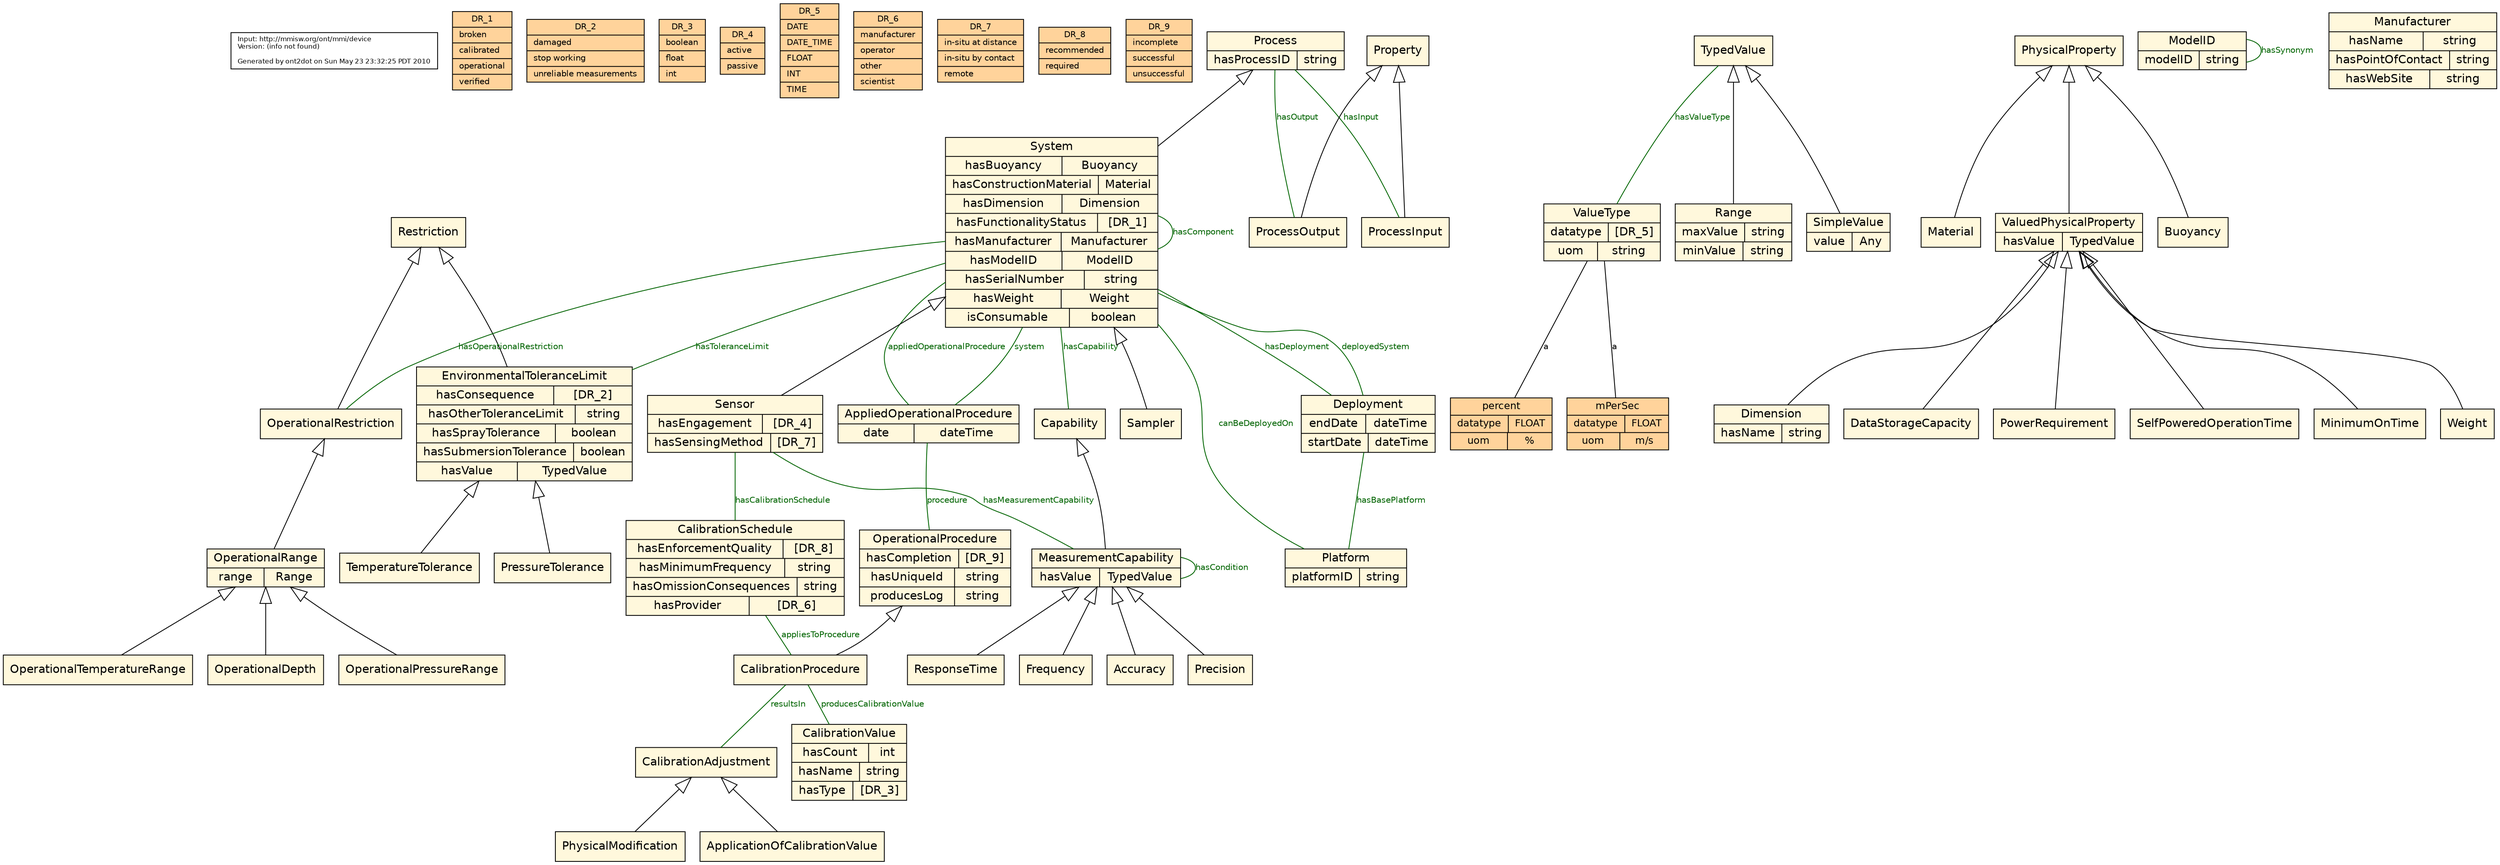 # generated by org.mmisw.ont2dot.impl.jena.DotGeneratorJenaImpl on Sun May 23 23:32:25 PDT 2010
# --separate http://mmisw.org/ont/mmi/device/{TypedValue,PhysicalProperty,ModelID,Manufacturer}
# Input: http://mmisw.org/ont/mmi/device
# 

digraph {
"__generated_by__"  [ fontname="helvetica", fontsize=8, shape=box, label="\
Input: http://mmisw.org/ont/mmi/device\l\
Version: (info not found) \l\
\r\
Generated by ont2dot on Sun May 23 23:32:25 PDT 2010\r" ]

  node [ fontname="helvetica", fontsize=14, ];
  edge [ fontname="helvetica", fontsize=10, ];

 //////////
 // data ranges
  node [ shape=record, fillcolor=burlywood1, style=filled, fontsize=10, ]; 
  "7e1fa9a1:128c9030e10:-7fd5"  [ label="{DR_1|broken\l|calibrated\l|operational\l|verified\l}" ]
  "7e1fa9a1:128c9030e10:-7fd9"  [ label="{DR_2|damaged\l|stop working\l|unreliable measurements\l}" ]
  "7e1fa9a1:128c9030e10:-7fdd"  [ label="{DR_3|boolean\l|float\l|int\l}" ]
  "7e1fa9a1:128c9030e10:-7fe0"  [ label="{DR_4|active\l|passive\l}" ]
  "7e1fa9a1:128c9030e10:-7fe6"  [ label="{DR_5|DATE\l|DATE_TIME\l|FLOAT\l|INT\l|TIME\l}" ]
  "7e1fa9a1:128c9030e10:-7feb"  [ label="{DR_6|manufacturer\l|operator\l|other\l|scientist\l}" ]
  "7e1fa9a1:128c9030e10:-7fef"  [ label="{DR_7|in-situ at distance\l|in-situ by contact\l|remote\l}" ]
  "7e1fa9a1:128c9030e10:-7ff2"  [ label="{DR_8|recommended\l|required\l}" ]
  "7e1fa9a1:128c9030e10:-7ff6"  [ label="{DR_9|incomplete\l|successful\l|unsuccessful\l}" ]

 //////////
 // classes
  node [ shape=record, fillcolor=cornsilk, style=filled, fontname="helvetica", fontsize=14, ];
  "http://mmisw.org/ont/mmi/device/OperationalTemperatureRange"   [  label="OperationalTemperatureRange"  ]
  "http://mmisw.org/ont/mmi/device/AppliedOperationalProcedure"   [ shape=record, label="{AppliedOperationalProcedure|{date|dateTime}}"  ]
  "http://mmisw.org/ont/mmi/device/PhysicalModification"   [  label="PhysicalModification"  ]
  "http://mmisw.org/ont/mmi/device/TypedValue"   [  label="TypedValue"  ]
  "http://mmisw.org/ont/mmi/device/ValueType"   [ shape=record, label="{ValueType|{datatype|[DR_5]}|{uom|string}}"  ]
  "http://mmisw.org/ont/mmi/device/Range"   [ shape=record, label="{Range|{maxValue|string}|{minValue|string}}"  ]
  "http://mmisw.org/ont/mmi/device/OperationalDepth"   [  label="OperationalDepth"  ]
  "http://mmisw.org/ont/mmi/device/Process"   [ shape=record, label="{Process|{hasProcessID|string}}"  ]
  "http://mmisw.org/ont/mmi/device/OperationalPressureRange"   [  label="OperationalPressureRange"  ]
  "http://mmisw.org/ont/mmi/device/CalibrationProcedure"   [  label="CalibrationProcedure"  ]
  "http://mmisw.org/ont/mmi/device/TemperatureTolerance"   [  label="TemperatureTolerance"  ]
  "http://mmisw.org/ont/mmi/device/Material"   [  label="Material"  ]
  "http://mmisw.org/ont/mmi/device/CalibrationSchedule"   [ shape=record, label="{CalibrationSchedule|{hasEnforcementQuality|[DR_8]}|{hasMinimumFrequency|string}|{hasOmissionConsequences|string}|{hasProvider|[DR_6]}}"  ]
  "http://mmisw.org/ont/mmi/device/Sampler"   [  label="Sampler"  ]
  "http://mmisw.org/ont/mmi/device/ProcessOutput"   [  label="ProcessOutput"  ]
  "http://mmisw.org/ont/mmi/device/OperationalRange"   [ shape=record, label="{OperationalRange|{range|Range}}"  ]
  "http://mmisw.org/ont/mmi/device/SimpleValue"   [ shape=record, label="{SimpleValue|{value|Any}}"  ]
  "http://mmisw.org/ont/mmi/device/Capability"   [  label="Capability"  ]
  "http://mmisw.org/ont/mmi/device/ResponseTime"   [  label="ResponseTime"  ]
  "http://mmisw.org/ont/mmi/device/Dimension"   [ shape=record, label="{Dimension|{hasName|string}}"  ]
  "http://mmisw.org/ont/mmi/device/PhysicalProperty"   [  label="PhysicalProperty"  ]
  "http://mmisw.org/ont/mmi/device/PressureTolerance"   [  label="PressureTolerance"  ]
  "http://mmisw.org/ont/mmi/device/DataStorageCapacity"   [  label="DataStorageCapacity"  ]
  "http://mmisw.org/ont/mmi/device/CalibrationAdjustment"   [  label="CalibrationAdjustment"  ]
  "http://mmisw.org/ont/mmi/device/Frequency"   [  label="Frequency"  ]
  "http://mmisw.org/ont/mmi/device/ValuedPhysicalProperty"   [ shape=record, label="{ValuedPhysicalProperty|{hasValue|TypedValue}}"  ]
  "http://mmisw.org/ont/mmi/device/OperationalRestriction"   [  label="OperationalRestriction"  ]
  "http://mmisw.org/ont/mmi/device/ApplicationOfCalibrationValue"   [  label="ApplicationOfCalibrationValue"  ]
  "http://mmisw.org/ont/mmi/device/Platform"   [ shape=record, label="{Platform|{platformID|string}}"  ]
  "http://mmisw.org/ont/mmi/device/PowerRequirement"   [  label="PowerRequirement"  ]
  "http://mmisw.org/ont/mmi/device/SelfPoweredOperationTime"   [  label="SelfPoweredOperationTime"  ]
  "http://mmisw.org/ont/mmi/device/ModelID"   [ shape=record, label="{ModelID|{modelID|string}}"  ]
  "http://mmisw.org/ont/mmi/device/CalibrationValue"   [ shape=record, label="{CalibrationValue|{hasCount|int}|{hasName|string}|{hasType|[DR_3]}}"  ]
  "http://mmisw.org/ont/mmi/device/Restriction"   [  label="Restriction"  ]
  "http://mmisw.org/ont/mmi/device/System"   [ shape=record, label="{System|{hasBuoyancy|Buoyancy}|{hasConstructionMaterial|Material}|{hasDimension|Dimension}|{hasFunctionalityStatus|[DR_1]}|{hasManufacturer|Manufacturer}|{hasModelID|ModelID}|{hasSerialNumber|string}|{hasWeight|Weight}|{isConsumable|boolean}}"  ]
  "http://mmisw.org/ont/mmi/device/Manufacturer"   [ shape=record, label="{Manufacturer|{hasName|string}|{hasPointOfContact|string}|{hasWebSite|string}}"  ]
  "http://mmisw.org/ont/mmi/device/Buoyancy"   [  label="Buoyancy"  ]
  "http://mmisw.org/ont/mmi/device/Deployment"   [ shape=record, label="{Deployment|{endDate|dateTime}|{startDate|dateTime}}"  ]
  "http://mmisw.org/ont/mmi/device/MeasurementCapability"   [ shape=record, label="{MeasurementCapability|{hasValue|TypedValue}}"  ]
  "http://mmisw.org/ont/mmi/device/Sensor"   [ shape=record, label="{Sensor|{hasEngagement|[DR_4]}|{hasSensingMethod|[DR_7]}}"  ]
  "http://mmisw.org/ont/mmi/device/Property"   [  label="Property"  ]
  "http://mmisw.org/ont/mmi/device/MinimumOnTime"   [  label="MinimumOnTime"  ]
  "http://mmisw.org/ont/mmi/device/OperationalProcedure"   [ shape=record, label="{OperationalProcedure|{hasCompletion|[DR_9]}|{hasUniqueId|string}|{producesLog|string}}"  ]
  "http://mmisw.org/ont/mmi/device/ProcessInput"   [  label="ProcessInput"  ]
  "http://mmisw.org/ont/mmi/device/Accuracy"   [  label="Accuracy"  ]
  "http://mmisw.org/ont/mmi/device/EnvironmentalToleranceLimit"   [ shape=record, label="{EnvironmentalToleranceLimit|{hasConsequence|[DR_2]}|{hasOtherToleranceLimit|string}|{hasSprayTolerance|boolean}|{hasSubmersionTolerance|boolean}|{hasValue|TypedValue}}"  ]
  "http://mmisw.org/ont/mmi/device/Precision"   [  label="Precision"  ]
  "http://mmisw.org/ont/mmi/device/Weight"   [  label="Weight"  ]

 ////////////////////////
 // subclass declarations
  edge   [ dir=back, arrowtail=onormal, arrowhead=none, arrowsize=2.0, ]; 
  "http://mmisw.org/ont/mmi/device/OperationalRange"  ->  "http://mmisw.org/ont/mmi/device/OperationalTemperatureRange"
  "http://mmisw.org/ont/mmi/device/CalibrationAdjustment"  ->  "http://mmisw.org/ont/mmi/device/PhysicalModification"
  "http://mmisw.org/ont/mmi/device/TypedValue"  ->  "http://mmisw.org/ont/mmi/device/Range"
  "http://mmisw.org/ont/mmi/device/OperationalRange"  ->  "http://mmisw.org/ont/mmi/device/OperationalDepth"
  "http://mmisw.org/ont/mmi/device/OperationalRange"  ->  "http://mmisw.org/ont/mmi/device/OperationalPressureRange"
  "http://mmisw.org/ont/mmi/device/OperationalProcedure"  ->  "http://mmisw.org/ont/mmi/device/CalibrationProcedure"
  "http://mmisw.org/ont/mmi/device/EnvironmentalToleranceLimit"  ->  "http://mmisw.org/ont/mmi/device/TemperatureTolerance"
  "http://mmisw.org/ont/mmi/device/PhysicalProperty"  ->  "http://mmisw.org/ont/mmi/device/Material"
  "http://mmisw.org/ont/mmi/device/System"  ->  "http://mmisw.org/ont/mmi/device/Sampler"
  "http://mmisw.org/ont/mmi/device/Property"  ->  "http://mmisw.org/ont/mmi/device/ProcessOutput"
  "http://mmisw.org/ont/mmi/device/OperationalRestriction"  ->  "http://mmisw.org/ont/mmi/device/OperationalRange"
  "http://mmisw.org/ont/mmi/device/TypedValue"  ->  "http://mmisw.org/ont/mmi/device/SimpleValue"
  "http://mmisw.org/ont/mmi/device/MeasurementCapability"  ->  "http://mmisw.org/ont/mmi/device/ResponseTime"
  "http://mmisw.org/ont/mmi/device/ValuedPhysicalProperty"  ->  "http://mmisw.org/ont/mmi/device/Dimension"
  "http://mmisw.org/ont/mmi/device/EnvironmentalToleranceLimit"  ->  "http://mmisw.org/ont/mmi/device/PressureTolerance"
  "http://mmisw.org/ont/mmi/device/ValuedPhysicalProperty"  ->  "http://mmisw.org/ont/mmi/device/DataStorageCapacity"
  "http://mmisw.org/ont/mmi/device/MeasurementCapability"  ->  "http://mmisw.org/ont/mmi/device/Frequency"
  "http://mmisw.org/ont/mmi/device/PhysicalProperty"  ->  "http://mmisw.org/ont/mmi/device/ValuedPhysicalProperty"
  "http://mmisw.org/ont/mmi/device/Restriction"  ->  "http://mmisw.org/ont/mmi/device/OperationalRestriction"
  "http://mmisw.org/ont/mmi/device/CalibrationAdjustment"  ->  "http://mmisw.org/ont/mmi/device/ApplicationOfCalibrationValue"
  "http://mmisw.org/ont/mmi/device/ValuedPhysicalProperty"  ->  "http://mmisw.org/ont/mmi/device/PowerRequirement"
  "http://mmisw.org/ont/mmi/device/ValuedPhysicalProperty"  ->  "http://mmisw.org/ont/mmi/device/SelfPoweredOperationTime"
  "http://mmisw.org/ont/mmi/device/Process"  ->  "http://mmisw.org/ont/mmi/device/System"
  "http://mmisw.org/ont/mmi/device/PhysicalProperty"  ->  "http://mmisw.org/ont/mmi/device/Buoyancy"
  "http://mmisw.org/ont/mmi/device/Capability"  ->  "http://mmisw.org/ont/mmi/device/MeasurementCapability"
  "http://mmisw.org/ont/mmi/device/System"  ->  "http://mmisw.org/ont/mmi/device/Sensor"
  "http://mmisw.org/ont/mmi/device/ValuedPhysicalProperty"  ->  "http://mmisw.org/ont/mmi/device/MinimumOnTime"
  "http://mmisw.org/ont/mmi/device/Property"  ->  "http://mmisw.org/ont/mmi/device/ProcessInput"
  "http://mmisw.org/ont/mmi/device/MeasurementCapability"  ->  "http://mmisw.org/ont/mmi/device/Accuracy"
  "http://mmisw.org/ont/mmi/device/Restriction"  ->  "http://mmisw.org/ont/mmi/device/EnvironmentalToleranceLimit"
  "http://mmisw.org/ont/mmi/device/MeasurementCapability"  ->  "http://mmisw.org/ont/mmi/device/Precision"
  "http://mmisw.org/ont/mmi/device/ValuedPhysicalProperty"  ->  "http://mmisw.org/ont/mmi/device/Weight"

 ////////////////////
 // properties
  edge [ dir=back, color=darkgreen, fontcolor=darkgreen, fontsize=10, arrowhead=vee, arrowtail=none, arrowsize=1.0]; 
  "http://mmisw.org/ont/mmi/device/Sensor"  ->  "http://mmisw.org/ont/mmi/device/CalibrationSchedule"  [ label="hasCalibrationSchedule"  ]
  "http://mmisw.org/ont/mmi/device/System"  ->  "http://mmisw.org/ont/mmi/device/Deployment"  [ label="hasDeployment"  ]
  "http://mmisw.org/ont/mmi/device/CalibrationProcedure"  ->  "http://mmisw.org/ont/mmi/device/CalibrationAdjustment"  [ label="resultsIn"  ]
  "http://mmisw.org/ont/mmi/device/CalibrationSchedule"  ->  "http://mmisw.org/ont/mmi/device/CalibrationProcedure"  [ label="appliesToProcedure"  ]
  "http://mmisw.org/ont/mmi/device/Sensor"  ->  "http://mmisw.org/ont/mmi/device/MeasurementCapability"  [ label="hasMeasurementCapability"  ]
  "http://mmisw.org/ont/mmi/device/Process"  ->  "http://mmisw.org/ont/mmi/device/ProcessInput"  [ label="hasInput"  ]
  "http://mmisw.org/ont/mmi/device/AppliedOperationalProcedure"  ->  "http://mmisw.org/ont/mmi/device/OperationalProcedure"  [ label="procedure"  ]
  "http://mmisw.org/ont/mmi/device/System"  ->  "http://mmisw.org/ont/mmi/device/Capability"  [ label="hasCapability"  ]
  "http://mmisw.org/ont/mmi/device/System"  ->  "http://mmisw.org/ont/mmi/device/EnvironmentalToleranceLimit"  [ label="hasToleranceLimit"  ]
  "http://mmisw.org/ont/mmi/device/ModelID"  ->  "http://mmisw.org/ont/mmi/device/ModelID"  [ label="hasSynonym"  ]
  "http://mmisw.org/ont/mmi/device/Deployment"  ->  "http://mmisw.org/ont/mmi/device/System"  [ label="deployedSystem"  ]
  "http://mmisw.org/ont/mmi/device/AppliedOperationalProcedure"  ->  "http://mmisw.org/ont/mmi/device/System"  [ label="system"  ]
  "http://mmisw.org/ont/mmi/device/System"  ->  "http://mmisw.org/ont/mmi/device/Platform"  [ label="canBeDeployedOn"  ]
  "http://mmisw.org/ont/mmi/device/MeasurementCapability"  ->  "http://mmisw.org/ont/mmi/device/MeasurementCapability"  [ label="hasCondition"  ]
  "http://mmisw.org/ont/mmi/device/TypedValue"  ->  "http://mmisw.org/ont/mmi/device/ValueType"  [ label="hasValueType"  ]
  "http://mmisw.org/ont/mmi/device/System"  ->  "http://mmisw.org/ont/mmi/device/AppliedOperationalProcedure"  [ label="appliedOperationalProcedure"  ]
  "http://mmisw.org/ont/mmi/device/System"  ->  "http://mmisw.org/ont/mmi/device/OperationalRestriction"  [ label="hasOperationalRestriction"  ]
  "http://mmisw.org/ont/mmi/device/System"  ->  "http://mmisw.org/ont/mmi/device/System"  [ label="hasComponent"  ]
  "http://mmisw.org/ont/mmi/device/Process"  ->  "http://mmisw.org/ont/mmi/device/ProcessOutput"  [ label="hasOutput"  ]
  "http://mmisw.org/ont/mmi/device/Deployment"  ->  "http://mmisw.org/ont/mmi/device/Platform"  [ label="hasBasePlatform"  ]
  "http://mmisw.org/ont/mmi/device/CalibrationProcedure"  ->  "http://mmisw.org/ont/mmi/device/CalibrationValue"  [ label="producesCalibrationValue"  ]

 /////////////
 // instances
  node [ shape=box, fillcolor=burlywood1, style=filled, fontname="helvetica", fontsize=12, ]; 
  "http://mmisw.org/ont/mmi/device/percent"   [ shape=record, label="{percent|{datatype|FLOAT}|{uom|%}}"  ]
  "http://mmisw.org/ont/mmi/device/mPerSec"   [ shape=record, label="{mPerSec|{datatype|FLOAT}|{uom|m/s}}"  ]

 //////////////////
 // instantiations
  edge [ dir=normal, color=black, fontcolor=black, label="a", fontsize=10, arrowtail=vee, arrowhead=none, arrowsize=1.0];
  "http://mmisw.org/ont/mmi/device/ValueType"  ->  "http://mmisw.org/ont/mmi/device/percent" 
  "http://mmisw.org/ont/mmi/device/ValueType"  ->  "http://mmisw.org/ont/mmi/device/mPerSec" 

 ////////////////////
 // other statements
  edge [ dir=back, color=darkgreen, fontcolor=darkgreen, fontsize=10, arrowhead=vee, arrowtail=none, arrowsize=1.0]; 

}
